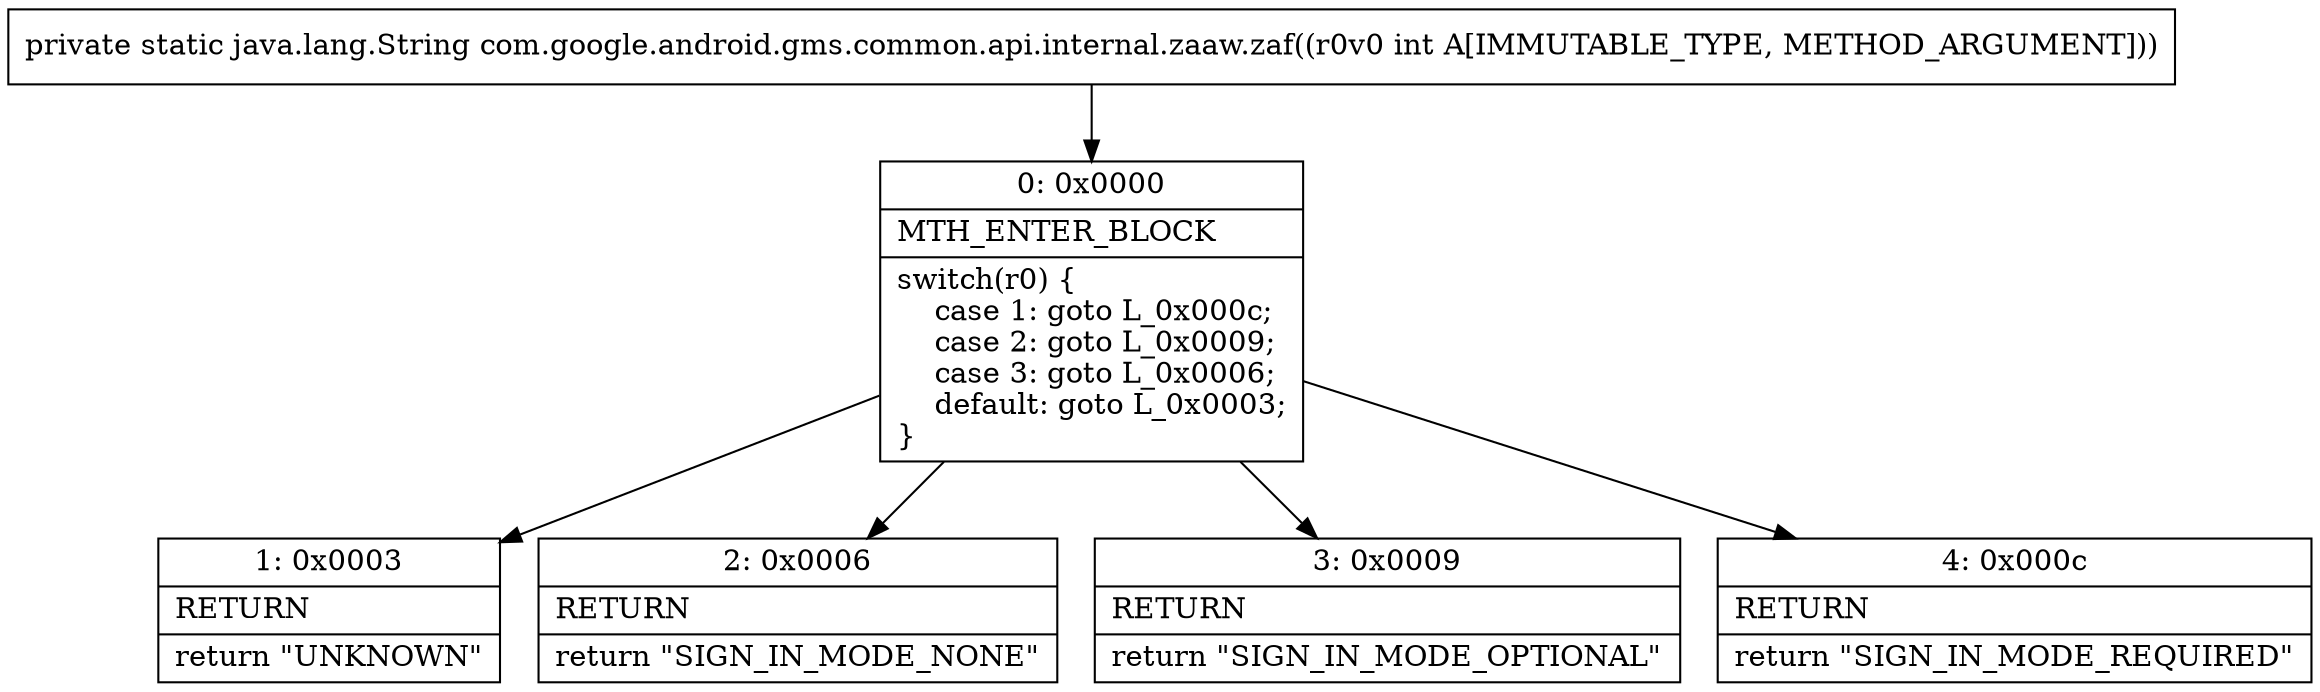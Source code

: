 digraph "CFG forcom.google.android.gms.common.api.internal.zaaw.zaf(I)Ljava\/lang\/String;" {
Node_0 [shape=record,label="{0\:\ 0x0000|MTH_ENTER_BLOCK\l|switch(r0) \{\l    case 1: goto L_0x000c;\l    case 2: goto L_0x0009;\l    case 3: goto L_0x0006;\l    default: goto L_0x0003;\l\}\l}"];
Node_1 [shape=record,label="{1\:\ 0x0003|RETURN\l|return \"UNKNOWN\"\l}"];
Node_2 [shape=record,label="{2\:\ 0x0006|RETURN\l|return \"SIGN_IN_MODE_NONE\"\l}"];
Node_3 [shape=record,label="{3\:\ 0x0009|RETURN\l|return \"SIGN_IN_MODE_OPTIONAL\"\l}"];
Node_4 [shape=record,label="{4\:\ 0x000c|RETURN\l|return \"SIGN_IN_MODE_REQUIRED\"\l}"];
MethodNode[shape=record,label="{private static java.lang.String com.google.android.gms.common.api.internal.zaaw.zaf((r0v0 int A[IMMUTABLE_TYPE, METHOD_ARGUMENT])) }"];
MethodNode -> Node_0;
Node_0 -> Node_1;
Node_0 -> Node_2;
Node_0 -> Node_3;
Node_0 -> Node_4;
}


